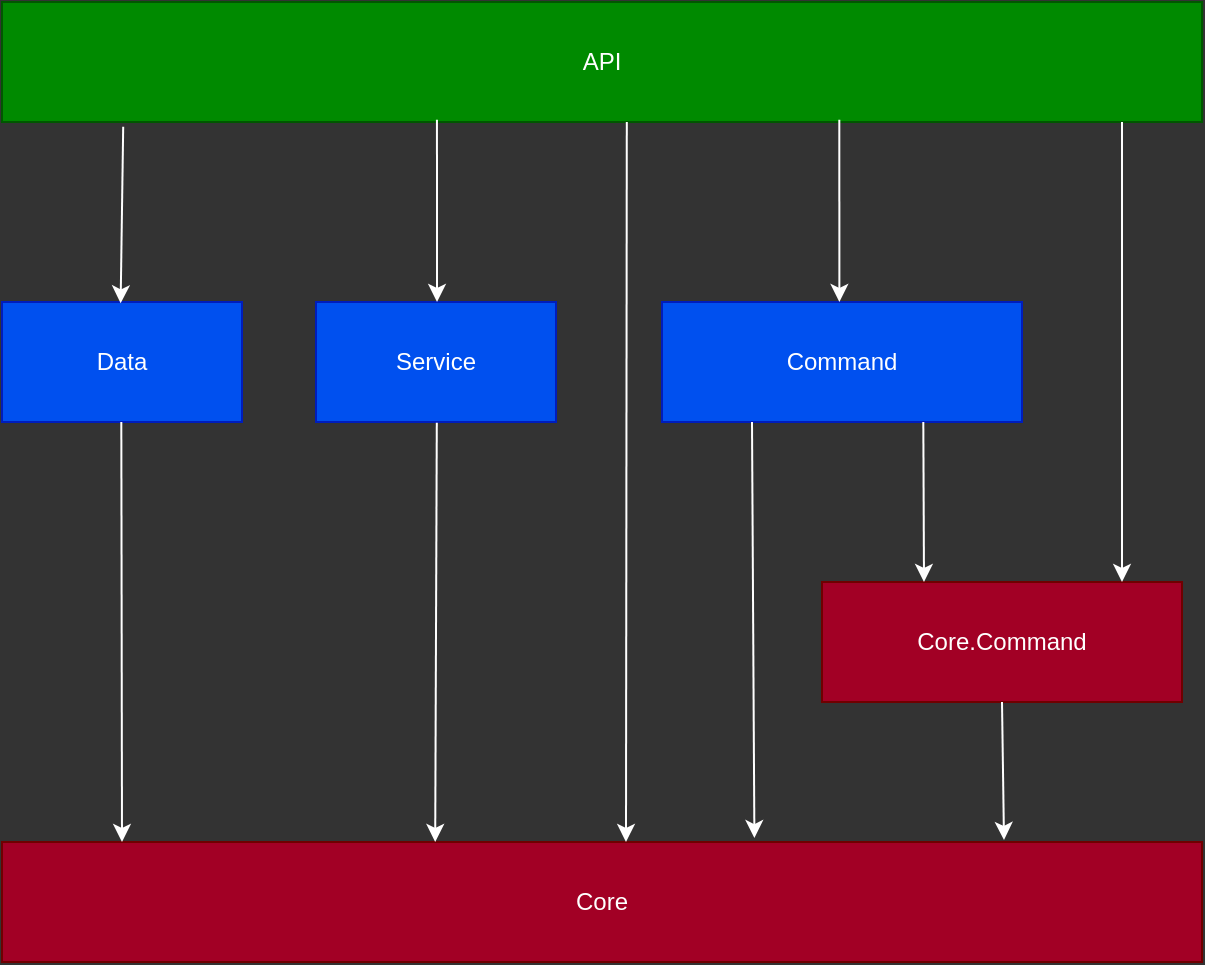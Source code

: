 <mxfile pages="3" scale="1" border="25">
    <diagram id="5l3RLa2JeeH_BvYrvwnl" name="Overview">
        <mxGraphModel dx="1081" dy="510" grid="1" gridSize="10" guides="1" tooltips="1" connect="1" arrows="1" fold="1" page="0" pageScale="1" pageWidth="827" pageHeight="1169" background="#333333" math="0" shadow="0">
            <root>
                <mxCell id="0"/>
                <mxCell id="1" parent="0"/>
                <mxCell id="0RjLsbFAr739ArAHnehY-1" value="Core" style="rounded=0;whiteSpace=wrap;html=1;fillColor=#a20025;fontColor=#ffffff;strokeColor=#6F0000;" parent="1" vertex="1">
                    <mxGeometry x="40" y="460" width="600" height="60" as="geometry"/>
                </mxCell>
                <mxCell id="0RjLsbFAr739ArAHnehY-2" value="&lt;div&gt;Core.Command&lt;/div&gt;" style="rounded=0;whiteSpace=wrap;html=1;fillColor=#a20025;fontColor=#ffffff;strokeColor=#6F0000;" parent="1" vertex="1">
                    <mxGeometry x="450" y="330" width="180" height="60" as="geometry"/>
                </mxCell>
                <mxCell id="0RjLsbFAr739ArAHnehY-3" value="Command" style="rounded=0;whiteSpace=wrap;html=1;fillColor=#0050ef;strokeColor=#001DBC;fontColor=#ffffff;" parent="1" vertex="1">
                    <mxGeometry x="370" y="190" width="180" height="60" as="geometry"/>
                </mxCell>
                <mxCell id="0RjLsbFAr739ArAHnehY-4" value="Service" style="rounded=0;whiteSpace=wrap;html=1;fillColor=#0050ef;strokeColor=#001DBC;fontColor=#ffffff;" parent="1" vertex="1">
                    <mxGeometry x="197" y="190" width="120" height="60" as="geometry"/>
                </mxCell>
                <mxCell id="0RjLsbFAr739ArAHnehY-5" value="Data" style="rounded=0;whiteSpace=wrap;html=1;fillColor=#0050ef;strokeColor=#001DBC;fontColor=#ffffff;" parent="1" vertex="1">
                    <mxGeometry x="40" y="190" width="120" height="60" as="geometry"/>
                </mxCell>
                <mxCell id="0RjLsbFAr739ArAHnehY-6" value="API" style="rounded=0;whiteSpace=wrap;html=1;fillColor=#008a00;fontColor=#ffffff;strokeColor=#005700;" parent="1" vertex="1">
                    <mxGeometry x="40" y="40" width="600" height="60" as="geometry"/>
                </mxCell>
                <mxCell id="0RjLsbFAr739ArAHnehY-37" value="" style="endArrow=classic;html=1;rounded=0;exitX=0.08;exitY=1.04;exitDx=0;exitDy=0;exitPerimeter=0;entryX=0.336;entryY=0.011;entryDx=0;entryDy=0;entryPerimeter=0;fontColor=#000000;strokeColor=#FFFFFF;" parent="1" edge="1">
                    <mxGeometry width="50" height="50" relative="1" as="geometry">
                        <mxPoint x="100.6" y="102.4" as="sourcePoint"/>
                        <mxPoint x="99.32" y="190.66" as="targetPoint"/>
                    </mxGeometry>
                </mxCell>
                <mxCell id="0RjLsbFAr739ArAHnehY-38" value="" style="endArrow=classic;html=1;rounded=0;exitX=0.324;exitY=0.982;exitDx=0;exitDy=0;exitPerimeter=0;entryX=0.321;entryY=0;entryDx=0;entryDy=0;entryPerimeter=0;fontColor=#000000;strokeColor=#FFFFFF;" parent="1" edge="1">
                    <mxGeometry width="50" height="50" relative="1" as="geometry">
                        <mxPoint x="257.48" y="98.92" as="sourcePoint"/>
                        <mxPoint x="257.52" y="190" as="targetPoint"/>
                    </mxGeometry>
                </mxCell>
                <mxCell id="0RjLsbFAr739ArAHnehY-39" value="" style="endArrow=classic;html=1;rounded=0;exitX=0.324;exitY=0.982;exitDx=0;exitDy=0;exitPerimeter=0;entryX=0.321;entryY=0;entryDx=0;entryDy=0;entryPerimeter=0;fontColor=#000000;strokeColor=#FFFFFF;" parent="1" edge="1">
                    <mxGeometry width="50" height="50" relative="1" as="geometry">
                        <mxPoint x="458.66" y="98.92" as="sourcePoint"/>
                        <mxPoint x="458.7" y="190" as="targetPoint"/>
                    </mxGeometry>
                </mxCell>
                <mxCell id="0RjLsbFAr739ArAHnehY-40" value="" style="endArrow=classic;html=1;rounded=0;exitX=0.324;exitY=0.982;exitDx=0;exitDy=0;exitPerimeter=0;fontColor=#000000;strokeColor=#FFFFFF;" parent="1" edge="1">
                    <mxGeometry width="50" height="50" relative="1" as="geometry">
                        <mxPoint x="500.66" y="250.0" as="sourcePoint"/>
                        <mxPoint x="501" y="330" as="targetPoint"/>
                    </mxGeometry>
                </mxCell>
                <mxCell id="0RjLsbFAr739ArAHnehY-41" value="" style="endArrow=classic;html=1;rounded=0;exitX=0.324;exitY=0.982;exitDx=0;exitDy=0;exitPerimeter=0;fontColor=#000000;strokeColor=#FFFFFF;" parent="1" edge="1">
                    <mxGeometry width="50" height="50" relative="1" as="geometry">
                        <mxPoint x="99.66" y="250" as="sourcePoint"/>
                        <mxPoint x="100" y="460" as="targetPoint"/>
                    </mxGeometry>
                </mxCell>
                <mxCell id="0RjLsbFAr739ArAHnehY-42" value="" style="endArrow=classic;html=1;rounded=0;exitX=0.324;exitY=0.982;exitDx=0;exitDy=0;exitPerimeter=0;entryX=0.041;entryY=-0.006;entryDx=0;entryDy=0;entryPerimeter=0;fontColor=#000000;strokeColor=#FFFFFF;" parent="1" edge="1">
                    <mxGeometry width="50" height="50" relative="1" as="geometry">
                        <mxPoint x="257.4" y="250.36" as="sourcePoint"/>
                        <mxPoint x="256.6" y="460.0" as="targetPoint"/>
                    </mxGeometry>
                </mxCell>
                <mxCell id="0RjLsbFAr739ArAHnehY-44" value="" style="endArrow=classic;html=1;rounded=0;exitX=0.324;exitY=0.982;exitDx=0;exitDy=0;exitPerimeter=0;fontColor=#000000;strokeColor=#FFFFFF;" parent="1" edge="1">
                    <mxGeometry width="50" height="50" relative="1" as="geometry">
                        <mxPoint x="352.4" y="100.0" as="sourcePoint"/>
                        <mxPoint x="352" y="460" as="targetPoint"/>
                    </mxGeometry>
                </mxCell>
                <mxCell id="0RjLsbFAr739ArAHnehY-45" value="" style="endArrow=classic;html=1;rounded=0;fontColor=#000000;strokeColor=#FFFFFF;" parent="1" edge="1">
                    <mxGeometry width="50" height="50" relative="1" as="geometry">
                        <mxPoint x="600" y="100" as="sourcePoint"/>
                        <mxPoint x="600" y="330" as="targetPoint"/>
                    </mxGeometry>
                </mxCell>
                <mxCell id="Diat5o6CPJeOi4nogShZ-1" value="" style="endArrow=classic;html=1;rounded=0;exitX=0.25;exitY=1;exitDx=0;exitDy=0;entryX=0.627;entryY=-0.033;entryDx=0;entryDy=0;entryPerimeter=0;fontColor=#000000;strokeColor=#FFFFFF;" parent="1" source="0RjLsbFAr739ArAHnehY-3" target="0RjLsbFAr739ArAHnehY-1" edge="1">
                    <mxGeometry width="50" height="50" relative="1" as="geometry">
                        <mxPoint x="390" y="410" as="sourcePoint"/>
                        <mxPoint x="440" y="360" as="targetPoint"/>
                    </mxGeometry>
                </mxCell>
                <mxCell id="TcvHlRB_My0ruUSQvF34-1" value="" style="endArrow=classic;html=1;rounded=0;exitX=0.5;exitY=1;exitDx=0;exitDy=0;entryX=0.835;entryY=-0.017;entryDx=0;entryDy=0;entryPerimeter=0;fontColor=#000000;strokeColor=#FFFFFF;" parent="1" source="0RjLsbFAr739ArAHnehY-2" target="0RjLsbFAr739ArAHnehY-1" edge="1">
                    <mxGeometry width="50" height="50" relative="1" as="geometry">
                        <mxPoint x="425" y="260" as="sourcePoint"/>
                        <mxPoint x="426.2" y="468.02" as="targetPoint"/>
                    </mxGeometry>
                </mxCell>
            </root>
        </mxGraphModel>
    </diagram>
    <diagram id="u9PNluLoe6LuYGnDGpDT" name="Core">
        <mxGraphModel dx="1481" dy="910" grid="1" gridSize="10" guides="1" tooltips="1" connect="1" arrows="1" fold="1" page="0" pageScale="1" pageWidth="827" pageHeight="1169" background="#333333" math="0" shadow="0">
            <root>
                <mxCell id="b4RVU2xaQB8NPv-2THdo-0"/>
                <mxCell id="b4RVU2xaQB8NPv-2THdo-1" parent="b4RVU2xaQB8NPv-2THdo-0"/>
                <mxCell id="zvtcAzANKOFFkBpTrTCl-0" value="Core" style="rounded=0;whiteSpace=wrap;html=1;fillColor=none;strokeColor=#6F0000;verticalAlign=top;fontColor=#ffffff;" vertex="1" parent="b4RVU2xaQB8NPv-2THdo-1">
                    <mxGeometry x="-140" y="-20" width="790" height="530" as="geometry"/>
                </mxCell>
                <mxCell id="83_C6NRHCI61qBxoyRdT-5" value="Services" style="rounded=0;whiteSpace=wrap;html=1;fontColor=#FFFFFF;fillColor=none;verticalAlign=top;" vertex="1" parent="b4RVU2xaQB8NPv-2THdo-1">
                    <mxGeometry x="-110" y="260" width="350" height="200" as="geometry"/>
                </mxCell>
                <mxCell id="83_C6NRHCI61qBxoyRdT-4" value="Repositories" style="rounded=0;whiteSpace=wrap;html=1;fontColor=#FFFFFF;fillColor=none;verticalAlign=top;" vertex="1" parent="b4RVU2xaQB8NPv-2THdo-1">
                    <mxGeometry x="260" y="260" width="360" height="220" as="geometry"/>
                </mxCell>
                <mxCell id="83_C6NRHCI61qBxoyRdT-3" value="Models" style="rounded=0;whiteSpace=wrap;html=1;fontColor=#FFFFFF;fillColor=none;verticalAlign=top;" vertex="1" parent="b4RVU2xaQB8NPv-2THdo-1">
                    <mxGeometry x="130" y="30" width="270" height="210" as="geometry"/>
                </mxCell>
                <mxCell id="83_C6NRHCI61qBxoyRdT-2" value="Events" style="rounded=0;whiteSpace=wrap;html=1;fontColor=#FFFFFF;fillColor=none;verticalAlign=top;" vertex="1" parent="b4RVU2xaQB8NPv-2THdo-1">
                    <mxGeometry x="-110" y="30" width="220" height="210" as="geometry"/>
                </mxCell>
                <mxCell id="zvtcAzANKOFFkBpTrTCl-1" value="#ClientEventArgs" style="rounded=0;whiteSpace=wrap;html=1;fontColor=#ffffff;fillColor=#a20025;strokeColor=#6F0000;" vertex="1" parent="b4RVU2xaQB8NPv-2THdo-1">
                    <mxGeometry x="-80" y="80" width="120" height="60" as="geometry"/>
                </mxCell>
                <mxCell id="CPSvH11X7OdjcfFw_P6B-0" value="#ReceivedDataEventArgs" style="rounded=0;whiteSpace=wrap;html=1;fontColor=#ffffff;fillColor=#a20025;strokeColor=#6F0000;" vertex="1" parent="b4RVU2xaQB8NPv-2THdo-1">
                    <mxGeometry x="-80" y="160" width="160" height="60" as="geometry"/>
                </mxCell>
                <mxCell id="CPSvH11X7OdjcfFw_P6B-1" value="#Client" style="rounded=0;whiteSpace=wrap;html=1;fontColor=#ffffff;fillColor=#a20025;strokeColor=#6F0000;" vertex="1" parent="b4RVU2xaQB8NPv-2THdo-1">
                    <mxGeometry x="280" y="80" width="100" height="60" as="geometry"/>
                </mxCell>
                <mxCell id="CPSvH11X7OdjcfFw_P6B-2" value="#ReceivedData" style="rounded=0;whiteSpace=wrap;html=1;fontColor=#ffffff;fillColor=#a20025;strokeColor=#6F0000;" vertex="1" parent="b4RVU2xaQB8NPv-2THdo-1">
                    <mxGeometry x="160" y="160" width="120" height="60" as="geometry"/>
                </mxCell>
                <mxCell id="CPSvH11X7OdjcfFw_P6B-3" value="#User" style="rounded=0;whiteSpace=wrap;html=1;fontColor=#ffffff;fillColor=#a20025;strokeColor=#6F0000;" vertex="1" parent="b4RVU2xaQB8NPv-2THdo-1">
                    <mxGeometry x="160" y="80" width="100" height="60" as="geometry"/>
                </mxCell>
                <mxCell id="CPSvH11X7OdjcfFw_P6B-4" value="#ITCPListenerProvider" style="rounded=0;whiteSpace=wrap;html=1;fontColor=#ffffff;fillColor=#a20025;strokeColor=#6F0000;" vertex="1" parent="b4RVU2xaQB8NPv-2THdo-1">
                    <mxGeometry x="430" y="80" width="150" height="60" as="geometry"/>
                </mxCell>
                <mxCell id="CPSvH11X7OdjcfFw_P6B-6" value="#IRepository" style="rounded=0;whiteSpace=wrap;html=1;fontColor=#ffffff;fillColor=#a20025;strokeColor=#6F0000;" vertex="1" parent="b4RVU2xaQB8NPv-2THdo-1">
                    <mxGeometry x="360" y="300" width="150" height="60" as="geometry"/>
                </mxCell>
                <mxCell id="CPSvH11X7OdjcfFw_P6B-7" value="#IClientRepository" style="rounded=0;whiteSpace=wrap;html=1;fontColor=#ffffff;fillColor=#a20025;strokeColor=#6F0000;" vertex="1" parent="b4RVU2xaQB8NPv-2THdo-1">
                    <mxGeometry x="280" y="380" width="150" height="60" as="geometry"/>
                </mxCell>
                <mxCell id="CPSvH11X7OdjcfFw_P6B-8" value="#IUserRepository" style="rounded=0;whiteSpace=wrap;html=1;fontColor=#ffffff;fillColor=#a20025;strokeColor=#6F0000;" vertex="1" parent="b4RVU2xaQB8NPv-2THdo-1">
                    <mxGeometry x="450" y="380" width="150" height="60" as="geometry"/>
                </mxCell>
                <mxCell id="CPSvH11X7OdjcfFw_P6B-12" value="#IConnectionService" style="rounded=0;whiteSpace=wrap;html=1;fontColor=#ffffff;fillColor=#a20025;strokeColor=#6F0000;" vertex="1" parent="b4RVU2xaQB8NPv-2THdo-1">
                    <mxGeometry x="75" y="380" width="150" height="60" as="geometry"/>
                </mxCell>
                <mxCell id="CPSvH11X7OdjcfFw_P6B-13" value="#IDataService" style="rounded=0;whiteSpace=wrap;html=1;fontColor=#ffffff;fillColor=#a20025;strokeColor=#6F0000;" vertex="1" parent="b4RVU2xaQB8NPv-2THdo-1">
                    <mxGeometry x="-95" y="380" width="150" height="60" as="geometry"/>
                </mxCell>
                <mxCell id="CPSvH11X7OdjcfFw_P6B-14" value="#IClientService" style="rounded=0;whiteSpace=wrap;html=1;fontColor=#ffffff;fillColor=#a20025;strokeColor=#6F0000;" vertex="1" parent="b4RVU2xaQB8NPv-2THdo-1">
                    <mxGeometry x="75" y="300" width="150" height="60" as="geometry"/>
                </mxCell>
                <mxCell id="CPSvH11X7OdjcfFw_P6B-15" value="#IUserService" style="rounded=0;whiteSpace=wrap;html=1;fontColor=#ffffff;fillColor=#a20025;strokeColor=#6F0000;" vertex="1" parent="b4RVU2xaQB8NPv-2THdo-1">
                    <mxGeometry x="-95" y="300" width="150" height="60" as="geometry"/>
                </mxCell>
                <mxCell id="CPSvH11X7OdjcfFw_P6B-16" value="#IUnitOfWork" style="rounded=0;whiteSpace=wrap;html=1;fontColor=#ffffff;fillColor=#a20025;strokeColor=#6F0000;" vertex="1" parent="b4RVU2xaQB8NPv-2THdo-1">
                    <mxGeometry x="430" y="160" width="150" height="60" as="geometry"/>
                </mxCell>
            </root>
        </mxGraphModel>
    </diagram>
    <diagram id="mHsO36aNvHckov-rtZXm" name="Core.Command">
        <mxGraphModel dx="1081" dy="510" grid="1" gridSize="10" guides="1" tooltips="1" connect="1" arrows="1" fold="1" page="0" pageScale="1" pageWidth="827" pageHeight="1169" background="#333333" math="0" shadow="0">
            <root>
                <mxCell id="HaGUEOKAotL2KWmrwZpP-0"/>
                <mxCell id="HaGUEOKAotL2KWmrwZpP-1" parent="HaGUEOKAotL2KWmrwZpP-0"/>
            </root>
        </mxGraphModel>
    </diagram>
    <diagram id="sa3MN5rC74soXwH7eSCn" name="Data">
        <mxGraphModel dx="1672" dy="600" grid="1" gridSize="10" guides="1" tooltips="1" connect="1" arrows="1" fold="1" page="0" pageScale="1" pageWidth="827" pageHeight="1169" background="#333333" math="0" shadow="0">
            <root>
                <mxCell id="5X_1nW69dslxSTDKY_-u-0"/>
                <mxCell id="5X_1nW69dslxSTDKY_-u-1" parent="5X_1nW69dslxSTDKY_-u-0"/>
                <mxCell id="vxQYN-OGxoyJYR17p4Jv-1" value="Core" style="rounded=0;whiteSpace=wrap;html=1;verticalAlign=top;fillColor=none;strokeColor=#6F0000;fontColor=#ffffff;" parent="5X_1nW69dslxSTDKY_-u-1" vertex="1">
                    <mxGeometry x="590" y="40" width="180" height="490" as="geometry"/>
                </mxCell>
                <mxCell id="vxQYN-OGxoyJYR17p4Jv-0" value="Data" style="rounded=0;whiteSpace=wrap;html=1;fillColor=none;strokeColor=#001DBC;verticalAlign=top;fontColor=#ffffff;" parent="5X_1nW69dslxSTDKY_-u-1" vertex="1">
                    <mxGeometry x="-10" y="40" width="540" height="490" as="geometry"/>
                </mxCell>
                <mxCell id="OUgX0M2blKJ1DYa0HND_-0" value="#Repository&amp;lt;T&amp;gt;" style="rounded=0;whiteSpace=wrap;html=1;" parent="5X_1nW69dslxSTDKY_-u-1" vertex="1">
                    <mxGeometry x="250" y="90" width="250" height="60" as="geometry"/>
                </mxCell>
                <mxCell id="OUgX0M2blKJ1DYa0HND_-1" value="&lt;div&gt;#ClientRepository&lt;/div&gt;" style="rounded=0;whiteSpace=wrap;html=1;" parent="5X_1nW69dslxSTDKY_-u-1" vertex="1">
                    <mxGeometry x="250" y="230" width="120" height="60" as="geometry"/>
                </mxCell>
                <mxCell id="OUgX0M2blKJ1DYa0HND_-2" value="#UserRepository" style="rounded=0;whiteSpace=wrap;html=1;" parent="5X_1nW69dslxSTDKY_-u-1" vertex="1">
                    <mxGeometry x="380" y="310" width="120" height="60" as="geometry"/>
                </mxCell>
                <mxCell id="OUgX0M2blKJ1DYa0HND_-3" value="#TCPChatServerContext" style="rounded=0;whiteSpace=wrap;html=1;" parent="5X_1nW69dslxSTDKY_-u-1" vertex="1">
                    <mxGeometry x="20" y="90" width="150" height="60" as="geometry"/>
                </mxCell>
                <mxCell id="OUgX0M2blKJ1DYa0HND_-4" value="#UnitOfWork" style="rounded=0;whiteSpace=wrap;html=1;fillColor=#0050ef;fontColor=#ffffff;strokeColor=#001DBC;" parent="5X_1nW69dslxSTDKY_-u-1" vertex="1">
                    <mxGeometry x="310" y="440" width="120" height="60" as="geometry"/>
                </mxCell>
                <mxCell id="OUgX0M2blKJ1DYa0HND_-7" value="Extends" style="endArrow=block;endSize=16;endFill=0;html=1;rounded=0;exitX=0.5;exitY=0;exitDx=0;exitDy=0;entryX=0.25;entryY=1;entryDx=0;entryDy=0;labelBackgroundColor=none;fontColor=#FFFFFF;strokeColor=#FFFFFF;" parent="5X_1nW69dslxSTDKY_-u-1" source="OUgX0M2blKJ1DYa0HND_-1" target="OUgX0M2blKJ1DYa0HND_-0" edge="1">
                    <mxGeometry width="160" relative="1" as="geometry">
                        <mxPoint x="500" y="390" as="sourcePoint"/>
                        <mxPoint x="660" y="390" as="targetPoint"/>
                    </mxGeometry>
                </mxCell>
                <mxCell id="OUgX0M2blKJ1DYa0HND_-8" value="Extends" style="endArrow=block;endSize=16;endFill=0;html=1;rounded=0;exitX=0.5;exitY=0;exitDx=0;exitDy=0;entryX=0.75;entryY=1;entryDx=0;entryDy=0;labelBackgroundColor=none;fontColor=#FFFFFF;strokeColor=#FFFFFF;" parent="5X_1nW69dslxSTDKY_-u-1" source="OUgX0M2blKJ1DYa0HND_-2" target="OUgX0M2blKJ1DYa0HND_-0" edge="1">
                    <mxGeometry width="160" relative="1" as="geometry">
                        <mxPoint x="500" y="390" as="sourcePoint"/>
                        <mxPoint x="660" y="390" as="targetPoint"/>
                    </mxGeometry>
                </mxCell>
                <mxCell id="OUgX0M2blKJ1DYa0HND_-10" value="" style="html=1;endArrow=diamondThin;endFill=1;edgeStyle=elbowEdgeStyle;elbow=vertical;endSize=10;rounded=0;exitX=0.25;exitY=0;exitDx=0;exitDy=0;strokeColor=#FFFFFF;" parent="5X_1nW69dslxSTDKY_-u-1" source="OUgX0M2blKJ1DYa0HND_-4" target="OUgX0M2blKJ1DYa0HND_-1" edge="1">
                    <mxGeometry width="160" relative="1" as="geometry">
                        <mxPoint x="330" y="330" as="sourcePoint"/>
                        <mxPoint x="490" y="330" as="targetPoint"/>
                    </mxGeometry>
                </mxCell>
                <mxCell id="OUgX0M2blKJ1DYa0HND_-11" value="" style="html=1;endArrow=diamondThin;endFill=1;edgeStyle=elbowEdgeStyle;elbow=vertical;endSize=10;rounded=0;exitX=0.75;exitY=0;exitDx=0;exitDy=0;strokeColor=#FFFFFF;" parent="5X_1nW69dslxSTDKY_-u-1" source="OUgX0M2blKJ1DYa0HND_-4" target="OUgX0M2blKJ1DYa0HND_-2" edge="1">
                    <mxGeometry width="160" relative="1" as="geometry">
                        <mxPoint x="350" y="380" as="sourcePoint"/>
                        <mxPoint x="320" y="300" as="targetPoint"/>
                    </mxGeometry>
                </mxCell>
                <mxCell id="OUgX0M2blKJ1DYa0HND_-13" value="Use" style="endArrow=open;endSize=12;dashed=1;html=1;rounded=0;exitX=0;exitY=0.5;exitDx=0;exitDy=0;entryX=1;entryY=0.5;entryDx=0;entryDy=0;labelBackgroundColor=none;fontColor=#FFFFFF;" parent="5X_1nW69dslxSTDKY_-u-1" source="OUgX0M2blKJ1DYa0HND_-0" target="OUgX0M2blKJ1DYa0HND_-3" edge="1">
                    <mxGeometry width="160" relative="1" as="geometry">
                        <mxPoint x="295" y="410" as="sourcePoint"/>
                        <mxPoint x="190" y="410" as="targetPoint"/>
                    </mxGeometry>
                </mxCell>
                <mxCell id="OUgX0M2blKJ1DYa0HND_-14" value="#IRepository&amp;lt;T&amp;gt;" style="rounded=0;whiteSpace=wrap;html=1;" parent="5X_1nW69dslxSTDKY_-u-1" vertex="1">
                    <mxGeometry x="620" y="90" width="120" height="60" as="geometry"/>
                </mxCell>
                <mxCell id="OUgX0M2blKJ1DYa0HND_-15" value="#IClientRepository" style="rounded=0;whiteSpace=wrap;html=1;" parent="5X_1nW69dslxSTDKY_-u-1" vertex="1">
                    <mxGeometry x="620" y="230" width="120" height="60" as="geometry"/>
                </mxCell>
                <mxCell id="OUgX0M2blKJ1DYa0HND_-16" value="#IUserRepesitory" style="rounded=0;whiteSpace=wrap;html=1;" parent="5X_1nW69dslxSTDKY_-u-1" vertex="1">
                    <mxGeometry x="620" y="310" width="120" height="60" as="geometry"/>
                </mxCell>
                <mxCell id="OUgX0M2blKJ1DYa0HND_-17" value="#IUnitOfWork" style="rounded=0;whiteSpace=wrap;html=1;" parent="5X_1nW69dslxSTDKY_-u-1" vertex="1">
                    <mxGeometry x="620" y="440" width="120" height="60" as="geometry"/>
                </mxCell>
                <mxCell id="OUgX0M2blKJ1DYa0HND_-18" value="" style="endArrow=block;dashed=1;endFill=0;endSize=12;html=1;rounded=0;exitX=1;exitY=0.5;exitDx=0;exitDy=0;entryX=0;entryY=0.5;entryDx=0;entryDy=0;strokeColor=#FFFFFF;" parent="5X_1nW69dslxSTDKY_-u-1" source="OUgX0M2blKJ1DYa0HND_-0" target="OUgX0M2blKJ1DYa0HND_-14" edge="1">
                    <mxGeometry width="160" relative="1" as="geometry">
                        <mxPoint x="470" y="40" as="sourcePoint"/>
                        <mxPoint x="630" y="40" as="targetPoint"/>
                    </mxGeometry>
                </mxCell>
                <mxCell id="OUgX0M2blKJ1DYa0HND_-20" value="" style="endArrow=block;dashed=1;endFill=0;endSize=12;html=1;rounded=0;exitX=1;exitY=0.5;exitDx=0;exitDy=0;entryX=0;entryY=0.5;entryDx=0;entryDy=0;strokeColor=#FFFFFF;" parent="5X_1nW69dslxSTDKY_-u-1" source="OUgX0M2blKJ1DYa0HND_-2" target="OUgX0M2blKJ1DYa0HND_-16" edge="1">
                    <mxGeometry width="160" relative="1" as="geometry">
                        <mxPoint x="350" y="270" as="sourcePoint"/>
                        <mxPoint x="610" y="230" as="targetPoint"/>
                    </mxGeometry>
                </mxCell>
                <mxCell id="OUgX0M2blKJ1DYa0HND_-21" value="" style="endArrow=block;dashed=1;endFill=0;endSize=12;html=1;rounded=0;exitX=1;exitY=0.5;exitDx=0;exitDy=0;entryX=0;entryY=0.5;entryDx=0;entryDy=0;strokeColor=#FFFFFF;" parent="5X_1nW69dslxSTDKY_-u-1" source="OUgX0M2blKJ1DYa0HND_-4" target="OUgX0M2blKJ1DYa0HND_-17" edge="1">
                    <mxGeometry width="160" relative="1" as="geometry">
                        <mxPoint x="480" y="340" as="sourcePoint"/>
                        <mxPoint x="610" y="320" as="targetPoint"/>
                    </mxGeometry>
                </mxCell>
                <mxCell id="VKIMmSazcQD7x0LFguXO-0" value="" style="endArrow=block;dashed=1;endFill=0;endSize=12;html=1;exitX=1;exitY=0.5;exitDx=0;exitDy=0;entryX=0;entryY=0.5;entryDx=0;entryDy=0;strokeColor=#FFFFFF;" parent="5X_1nW69dslxSTDKY_-u-1" source="OUgX0M2blKJ1DYa0HND_-1" target="OUgX0M2blKJ1DYa0HND_-15" edge="1">
                    <mxGeometry width="160" relative="1" as="geometry">
                        <mxPoint x="310" y="300" as="sourcePoint"/>
                        <mxPoint x="470" y="300" as="targetPoint"/>
                        <Array as="points"/>
                    </mxGeometry>
                </mxCell>
                <mxCell id="VKIMmSazcQD7x0LFguXO-1" value="#TCPChatServerContext" style="rounded=0;whiteSpace=wrap;html=1;fillColor=#0050ef;fontColor=#ffffff;strokeColor=#001DBC;" parent="5X_1nW69dslxSTDKY_-u-1" vertex="1">
                    <mxGeometry x="20" y="90" width="150" height="60" as="geometry"/>
                </mxCell>
                <mxCell id="VKIMmSazcQD7x0LFguXO-2" value="#Repository&amp;lt;T&amp;gt;" style="rounded=0;whiteSpace=wrap;html=1;fillColor=#0050ef;fontColor=#ffffff;strokeColor=#001DBC;" parent="5X_1nW69dslxSTDKY_-u-1" vertex="1">
                    <mxGeometry x="250" y="90" width="250" height="60" as="geometry"/>
                </mxCell>
                <mxCell id="VKIMmSazcQD7x0LFguXO-3" value="#IRepository&amp;lt;T&amp;gt;" style="rounded=0;whiteSpace=wrap;html=1;fillColor=#a20025;fontColor=#ffffff;strokeColor=#6F0000;" parent="5X_1nW69dslxSTDKY_-u-1" vertex="1">
                    <mxGeometry x="620" y="90" width="120" height="60" as="geometry"/>
                </mxCell>
                <mxCell id="VKIMmSazcQD7x0LFguXO-4" value="&lt;div&gt;#ClientRepository&lt;/div&gt;" style="rounded=0;whiteSpace=wrap;html=1;fillColor=#0050ef;fontColor=#ffffff;strokeColor=#001DBC;" parent="5X_1nW69dslxSTDKY_-u-1" vertex="1">
                    <mxGeometry x="250" y="230" width="120" height="60" as="geometry"/>
                </mxCell>
                <mxCell id="VKIMmSazcQD7x0LFguXO-5" value="#UserRepository" style="rounded=0;whiteSpace=wrap;html=1;fillColor=#0050ef;fontColor=#ffffff;strokeColor=#001DBC;" parent="5X_1nW69dslxSTDKY_-u-1" vertex="1">
                    <mxGeometry x="380" y="310" width="120" height="60" as="geometry"/>
                </mxCell>
                <mxCell id="VKIMmSazcQD7x0LFguXO-6" value="#IClientRepository" style="rounded=0;whiteSpace=wrap;html=1;fillColor=#a20025;fontColor=#ffffff;strokeColor=#6F0000;" parent="5X_1nW69dslxSTDKY_-u-1" vertex="1">
                    <mxGeometry x="620" y="230" width="120" height="60" as="geometry"/>
                </mxCell>
                <mxCell id="VKIMmSazcQD7x0LFguXO-7" value="#IUserRepesitory" style="rounded=0;whiteSpace=wrap;html=1;fillColor=#a20025;fontColor=#ffffff;strokeColor=#6F0000;" parent="5X_1nW69dslxSTDKY_-u-1" vertex="1">
                    <mxGeometry x="620" y="310" width="120" height="60" as="geometry"/>
                </mxCell>
                <mxCell id="VKIMmSazcQD7x0LFguXO-8" value="#IUnitOfWork" style="rounded=0;whiteSpace=wrap;html=1;fillColor=#a20025;fontColor=#ffffff;strokeColor=#6F0000;" parent="5X_1nW69dslxSTDKY_-u-1" vertex="1">
                    <mxGeometry x="620" y="440" width="120" height="60" as="geometry"/>
                </mxCell>
                <mxCell id="nj-I9y74cdrli7xV7oET-0" value="Use" style="endArrow=open;endSize=12;dashed=1;html=1;rounded=0;exitX=0;exitY=0.5;exitDx=0;exitDy=0;entryX=1;entryY=0.5;entryDx=0;entryDy=0;labelBackgroundColor=none;fontColor=#FFFFFF;strokeColor=#FFFFFF;" edge="1" parent="5X_1nW69dslxSTDKY_-u-1">
                    <mxGeometry width="160" relative="1" as="geometry">
                        <mxPoint x="250" y="119.5" as="sourcePoint"/>
                        <mxPoint x="170" y="119.5" as="targetPoint"/>
                    </mxGeometry>
                </mxCell>
            </root>
        </mxGraphModel>
    </diagram>
</mxfile>